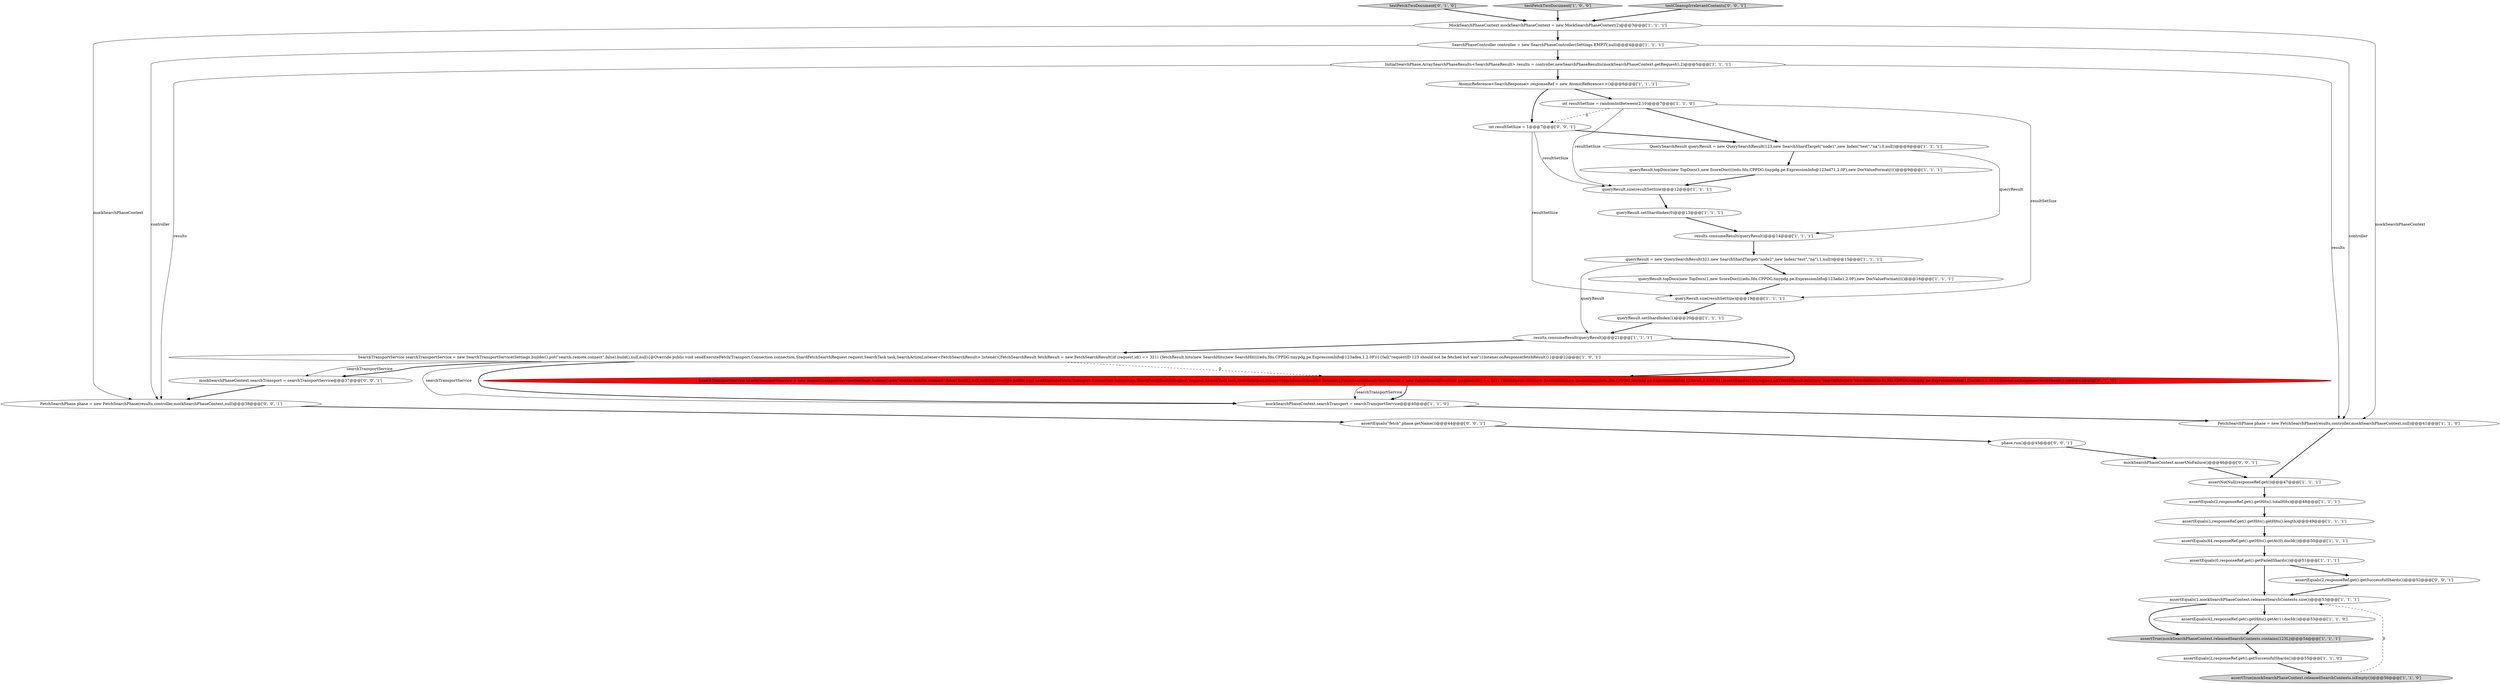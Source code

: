 digraph {
15 [style = filled, label = "queryResult.size(resultSetSize)@@@12@@@['1', '1', '1']", fillcolor = white, shape = ellipse image = "AAA0AAABBB1BBB"];
38 [style = filled, label = "assertEquals(\"fetch\",phase.getName())@@@44@@@['0', '0', '1']", fillcolor = white, shape = ellipse image = "AAA0AAABBB3BBB"];
9 [style = filled, label = "results.consumeResult(queryResult)@@@14@@@['1', '1', '1']", fillcolor = white, shape = ellipse image = "AAA0AAABBB1BBB"];
6 [style = filled, label = "int resultSetSize = randomIntBetween(2,10)@@@7@@@['1', '1', '0']", fillcolor = white, shape = ellipse image = "AAA0AAABBB1BBB"];
19 [style = filled, label = "assertEquals(42,responseRef.get().getHits().getAt(1).docId())@@@53@@@['1', '1', '0']", fillcolor = white, shape = ellipse image = "AAA0AAABBB1BBB"];
3 [style = filled, label = "mockSearchPhaseContext.searchTransport = searchTransportService@@@40@@@['1', '1', '0']", fillcolor = white, shape = ellipse image = "AAA0AAABBB1BBB"];
29 [style = filled, label = "SearchTransportService searchTransportService = new SearchTransportService(Settings.builder().put(\"cluster.remote.connect\",false).build(),null,null){@Override public void sendExecuteFetch(Transport.Connection connection,ShardFetchSearchRequest request,SearchTask task,SearchActionListener<FetchSearchResult> listener){FetchSearchResult fetchResult = new FetchSearchResult()if (request.id() == 321) {fetchResult.hits(new SearchHits(new SearchHit((((edu.fdu.CPPDG.tinypdg.pe.ExpressionInfo@123aca5,1,2.0F))}{assertEquals(123,request.id())fetchResult.hits(new SearchHits(new SearchHit((((edu.fdu.CPPDG.tinypdg.pe.ExpressionInfo@123acbb,1,1.0F))}listener.onResponse(fetchResult)}}@@@22@@@['0', '1', '0']", fillcolor = red, shape = ellipse image = "AAA1AAABBB2BBB"];
30 [style = filled, label = "testFetchTwoDocument['0', '1', '0']", fillcolor = lightgray, shape = diamond image = "AAA0AAABBB2BBB"];
4 [style = filled, label = "queryResult.setShardIndex(1)@@@20@@@['1', '1', '1']", fillcolor = white, shape = ellipse image = "AAA0AAABBB1BBB"];
18 [style = filled, label = "SearchPhaseController controller = new SearchPhaseController(Settings.EMPTY,null)@@@4@@@['1', '1', '1']", fillcolor = white, shape = ellipse image = "AAA0AAABBB1BBB"];
37 [style = filled, label = "mockSearchPhaseContext.searchTransport = searchTransportService@@@37@@@['0', '0', '1']", fillcolor = white, shape = ellipse image = "AAA0AAABBB3BBB"];
34 [style = filled, label = "FetchSearchPhase phase = new FetchSearchPhase(results,controller,mockSearchPhaseContext,null)@@@38@@@['0', '0', '1']", fillcolor = white, shape = ellipse image = "AAA0AAABBB3BBB"];
13 [style = filled, label = "queryResult.setShardIndex(0)@@@13@@@['1', '1', '1']", fillcolor = white, shape = ellipse image = "AAA0AAABBB1BBB"];
10 [style = filled, label = "queryResult.size(resultSetSize)@@@19@@@['1', '1', '1']", fillcolor = white, shape = ellipse image = "AAA0AAABBB1BBB"];
20 [style = filled, label = "assertEquals(2,responseRef.get().getSuccessfulShards())@@@55@@@['1', '1', '0']", fillcolor = white, shape = ellipse image = "AAA0AAABBB1BBB"];
31 [style = filled, label = "mockSearchPhaseContext.assertNoFailure()@@@46@@@['0', '0', '1']", fillcolor = white, shape = ellipse image = "AAA0AAABBB3BBB"];
0 [style = filled, label = "queryResult.topDocs(new TopDocs(1,new ScoreDoc((((edu.fdu.CPPDG.tinypdg.pe.ExpressionInfo@123ad71,2.0F),new DocValueFormat(((()@@@9@@@['1', '1', '1']", fillcolor = white, shape = ellipse image = "AAA0AAABBB1BBB"];
36 [style = filled, label = "int resultSetSize = 1@@@7@@@['0', '0', '1']", fillcolor = white, shape = ellipse image = "AAA0AAABBB3BBB"];
26 [style = filled, label = "queryResult = new QuerySearchResult(321,new SearchShardTarget(\"node2\",new Index(\"test\",\"na\"),1,null))@@@15@@@['1', '1', '1']", fillcolor = white, shape = ellipse image = "AAA0AAABBB1BBB"];
35 [style = filled, label = "phase.run()@@@45@@@['0', '0', '1']", fillcolor = white, shape = ellipse image = "AAA0AAABBB3BBB"];
2 [style = filled, label = "AtomicReference<SearchResponse> responseRef = new AtomicReference<>()@@@6@@@['1', '1', '1']", fillcolor = white, shape = ellipse image = "AAA0AAABBB1BBB"];
24 [style = filled, label = "testFetchTwoDocument['1', '0', '0']", fillcolor = lightgray, shape = diamond image = "AAA0AAABBB1BBB"];
25 [style = filled, label = "SearchTransportService searchTransportService = new SearchTransportService(Settings.builder().put(\"search.remote.connect\",false).build(),null,null){@Override public void sendExecuteFetch(Transport.Connection connection,ShardFetchSearchRequest request,SearchTask task,SearchActionListener<FetchSearchResult> listener){FetchSearchResult fetchResult = new FetchSearchResult()if (request.id() == 321) {fetchResult.hits(new SearchHits(new SearchHit((((edu.fdu.CPPDG.tinypdg.pe.ExpressionInfo@123adea,1,2.0F))}{fail(\"requestID 123 should not be fetched but was\")}listener.onResponse(fetchResult)}}@@@22@@@['1', '0', '1']", fillcolor = white, shape = ellipse image = "AAA0AAABBB1BBB"];
28 [style = filled, label = "assertEquals(0,responseRef.get().getFailedShards())@@@51@@@['1', '1', '1']", fillcolor = white, shape = ellipse image = "AAA0AAABBB1BBB"];
27 [style = filled, label = "assertTrue(mockSearchPhaseContext.releasedSearchContexts.isEmpty())@@@56@@@['1', '1', '0']", fillcolor = lightgray, shape = ellipse image = "AAA0AAABBB1BBB"];
17 [style = filled, label = "FetchSearchPhase phase = new FetchSearchPhase(results,controller,mockSearchPhaseContext,null)@@@41@@@['1', '1', '0']", fillcolor = white, shape = ellipse image = "AAA0AAABBB1BBB"];
5 [style = filled, label = "assertEquals(2,responseRef.get().getHits().totalHits)@@@48@@@['1', '1', '1']", fillcolor = white, shape = ellipse image = "AAA0AAABBB1BBB"];
16 [style = filled, label = "InitialSearchPhase.ArraySearchPhaseResults<SearchPhaseResult> results = controller.newSearchPhaseResults(mockSearchPhaseContext.getRequest(),2)@@@5@@@['1', '1', '1']", fillcolor = white, shape = ellipse image = "AAA0AAABBB1BBB"];
32 [style = filled, label = "testCleanupIrrelevantContexts['0', '0', '1']", fillcolor = lightgray, shape = diamond image = "AAA0AAABBB3BBB"];
23 [style = filled, label = "assertNotNull(responseRef.get())@@@47@@@['1', '1', '1']", fillcolor = white, shape = ellipse image = "AAA0AAABBB1BBB"];
8 [style = filled, label = "results.consumeResult(queryResult)@@@21@@@['1', '1', '1']", fillcolor = white, shape = ellipse image = "AAA0AAABBB1BBB"];
21 [style = filled, label = "queryResult.topDocs(new TopDocs(1,new ScoreDoc((((edu.fdu.CPPDG.tinypdg.pe.ExpressionInfo@123ada1,2.0F),new DocValueFormat(((()@@@16@@@['1', '1', '1']", fillcolor = white, shape = ellipse image = "AAA0AAABBB1BBB"];
22 [style = filled, label = "assertEquals(1,mockSearchPhaseContext.releasedSearchContexts.size())@@@53@@@['1', '1', '1']", fillcolor = white, shape = ellipse image = "AAA0AAABBB1BBB"];
14 [style = filled, label = "assertTrue(mockSearchPhaseContext.releasedSearchContexts.contains(123L))@@@54@@@['1', '1', '1']", fillcolor = lightgray, shape = ellipse image = "AAA0AAABBB1BBB"];
11 [style = filled, label = "QuerySearchResult queryResult = new QuerySearchResult(123,new SearchShardTarget(\"node1\",new Index(\"test\",\"na\"),0,null))@@@8@@@['1', '1', '1']", fillcolor = white, shape = ellipse image = "AAA0AAABBB1BBB"];
7 [style = filled, label = "MockSearchPhaseContext mockSearchPhaseContext = new MockSearchPhaseContext(2)@@@3@@@['1', '1', '1']", fillcolor = white, shape = ellipse image = "AAA0AAABBB1BBB"];
33 [style = filled, label = "assertEquals(2,responseRef.get().getSuccessfulShards())@@@52@@@['0', '0', '1']", fillcolor = white, shape = ellipse image = "AAA0AAABBB3BBB"];
12 [style = filled, label = "assertEquals(1,responseRef.get().getHits().getHits().length)@@@49@@@['1', '1', '1']", fillcolor = white, shape = ellipse image = "AAA0AAABBB1BBB"];
1 [style = filled, label = "assertEquals(84,responseRef.get().getHits().getAt(0).docId())@@@50@@@['1', '1', '1']", fillcolor = white, shape = ellipse image = "AAA0AAABBB1BBB"];
35->31 [style = bold, label=""];
21->10 [style = bold, label=""];
25->3 [style = solid, label="searchTransportService"];
15->13 [style = bold, label=""];
31->23 [style = bold, label=""];
36->10 [style = solid, label="resultSetSize"];
23->5 [style = bold, label=""];
22->19 [style = bold, label=""];
2->6 [style = bold, label=""];
29->3 [style = bold, label=""];
16->34 [style = solid, label="results"];
25->3 [style = bold, label=""];
32->7 [style = bold, label=""];
6->15 [style = solid, label="resultSetSize"];
11->9 [style = solid, label="queryResult"];
16->2 [style = bold, label=""];
12->1 [style = bold, label=""];
17->23 [style = bold, label=""];
0->15 [style = bold, label=""];
36->11 [style = bold, label=""];
26->21 [style = bold, label=""];
20->27 [style = bold, label=""];
9->26 [style = bold, label=""];
1->28 [style = bold, label=""];
11->0 [style = bold, label=""];
25->37 [style = solid, label="searchTransportService"];
19->14 [style = bold, label=""];
28->33 [style = bold, label=""];
7->17 [style = solid, label="mockSearchPhaseContext"];
5->12 [style = bold, label=""];
25->37 [style = bold, label=""];
7->34 [style = solid, label="mockSearchPhaseContext"];
33->22 [style = bold, label=""];
30->7 [style = bold, label=""];
37->34 [style = bold, label=""];
6->11 [style = bold, label=""];
6->36 [style = dashed, label="0"];
2->36 [style = bold, label=""];
10->4 [style = bold, label=""];
7->18 [style = bold, label=""];
29->3 [style = solid, label="searchTransportService"];
25->29 [style = dashed, label="0"];
4->8 [style = bold, label=""];
3->17 [style = bold, label=""];
6->10 [style = solid, label="resultSetSize"];
13->9 [style = bold, label=""];
18->34 [style = solid, label="controller"];
34->38 [style = bold, label=""];
22->14 [style = bold, label=""];
38->35 [style = bold, label=""];
24->7 [style = bold, label=""];
27->22 [style = dashed, label="0"];
8->25 [style = bold, label=""];
8->29 [style = bold, label=""];
18->17 [style = solid, label="controller"];
28->22 [style = bold, label=""];
26->8 [style = solid, label="queryResult"];
16->17 [style = solid, label="results"];
14->20 [style = bold, label=""];
36->15 [style = solid, label="resultSetSize"];
18->16 [style = bold, label=""];
}
